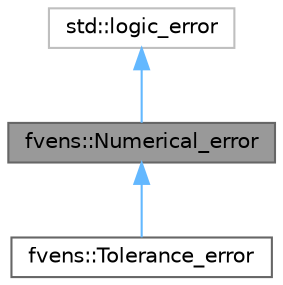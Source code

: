 digraph "fvens::Numerical_error"
{
 // LATEX_PDF_SIZE
  bgcolor="transparent";
  edge [fontname=Helvetica,fontsize=10,labelfontname=Helvetica,labelfontsize=10];
  node [fontname=Helvetica,fontsize=10,shape=box,height=0.2,width=0.4];
  Node1 [id="Node000001",label="fvens::Numerical_error",height=0.2,width=0.4,color="gray40", fillcolor="grey60", style="filled", fontcolor="black",tooltip="Exception to throw on errors related to numerics."];
  Node2 -> Node1 [id="edge1_Node000001_Node000002",dir="back",color="steelblue1",style="solid",tooltip=" "];
  Node2 [id="Node000002",label="std::logic_error",height=0.2,width=0.4,color="grey75", fillcolor="white", style="filled",tooltip=" "];
  Node1 -> Node3 [id="edge2_Node000001_Node000003",dir="back",color="steelblue1",style="solid",tooltip=" "];
  Node3 [id="Node000003",label="fvens::Tolerance_error",height=0.2,width=0.4,color="gray40", fillcolor="white", style="filled",URL="$classfvens_1_1Tolerance__error.html",tooltip="Exception thrown when some solver does not meet the required tolerance."];
}
